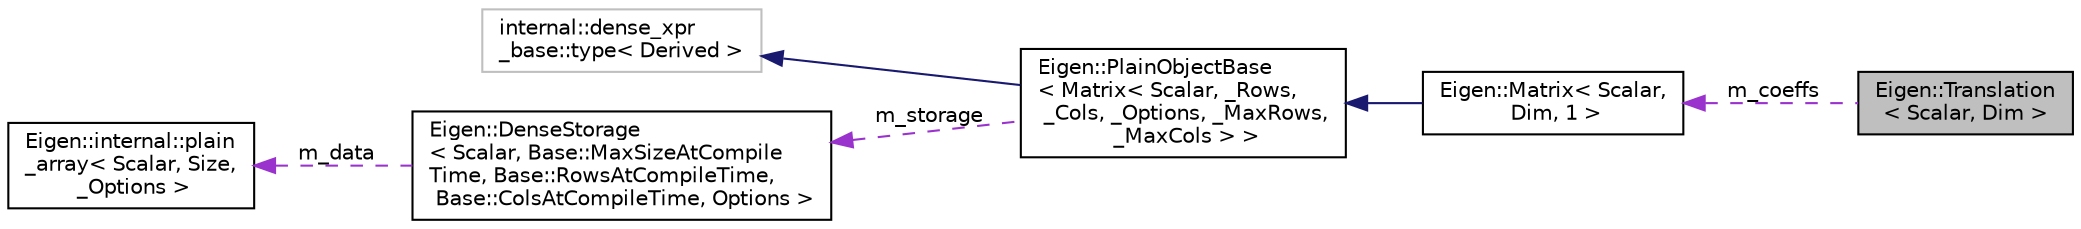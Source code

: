 digraph "Eigen::Translation&lt; Scalar, Dim &gt;"
{
  edge [fontname="Helvetica",fontsize="10",labelfontname="Helvetica",labelfontsize="10"];
  node [fontname="Helvetica",fontsize="10",shape=record];
  rankdir="LR";
  Node1 [label="Eigen::Translation\l\< Scalar, Dim \>",height=0.2,width=0.4,color="black", fillcolor="grey75", style="filled" fontcolor="black"];
  Node2 -> Node1 [dir="back",color="darkorchid3",fontsize="10",style="dashed",label=" m_coeffs" ,fontname="Helvetica"];
  Node2 [label="Eigen::Matrix\< Scalar,\l Dim, 1 \>",height=0.2,width=0.4,color="black", fillcolor="white", style="filled",URL="$classEigen_1_1Matrix.html"];
  Node3 -> Node2 [dir="back",color="midnightblue",fontsize="10",style="solid",fontname="Helvetica"];
  Node3 [label="Eigen::PlainObjectBase\l\< Matrix\< Scalar, _Rows,\l _Cols, _Options, _MaxRows,\l _MaxCols \> \>",height=0.2,width=0.4,color="black", fillcolor="white", style="filled",URL="$classEigen_1_1PlainObjectBase.html",tooltip="Dense storage base class for matrices and arrays. "];
  Node4 -> Node3 [dir="back",color="midnightblue",fontsize="10",style="solid",fontname="Helvetica"];
  Node4 [label="internal::dense_xpr\l_base::type\< Derived \>",height=0.2,width=0.4,color="grey75", fillcolor="white", style="filled"];
  Node5 -> Node3 [dir="back",color="darkorchid3",fontsize="10",style="dashed",label=" m_storage" ,fontname="Helvetica"];
  Node5 [label="Eigen::DenseStorage\l\< Scalar, Base::MaxSizeAtCompile\lTime, Base::RowsAtCompileTime,\l Base::ColsAtCompileTime, Options \>",height=0.2,width=0.4,color="black", fillcolor="white", style="filled",URL="$classEigen_1_1DenseStorage.html"];
  Node6 -> Node5 [dir="back",color="darkorchid3",fontsize="10",style="dashed",label=" m_data" ,fontname="Helvetica"];
  Node6 [label="Eigen::internal::plain\l_array\< Scalar, Size,\l _Options \>",height=0.2,width=0.4,color="black", fillcolor="white", style="filled",URL="$structEigen_1_1internal_1_1plain__array.html"];
}
